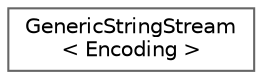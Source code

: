 digraph "Graphical Class Hierarchy"
{
 // LATEX_PDF_SIZE
  bgcolor="transparent";
  edge [fontname=Helvetica,fontsize=10,labelfontname=Helvetica,labelfontsize=10];
  node [fontname=Helvetica,fontsize=10,shape=box,height=0.2,width=0.4];
  rankdir="LR";
  Node0 [id="Node000000",label="GenericStringStream\l\< Encoding \>",height=0.2,width=0.4,color="grey40", fillcolor="white", style="filled",URL="$struct_generic_string_stream.html",tooltip="Read-only string stream."];
}
